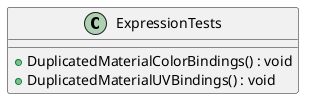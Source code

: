 @startuml
class ExpressionTests {
    + DuplicatedMaterialColorBindings() : void
    + DuplicatedMaterialUVBindings() : void
}
@enduml
